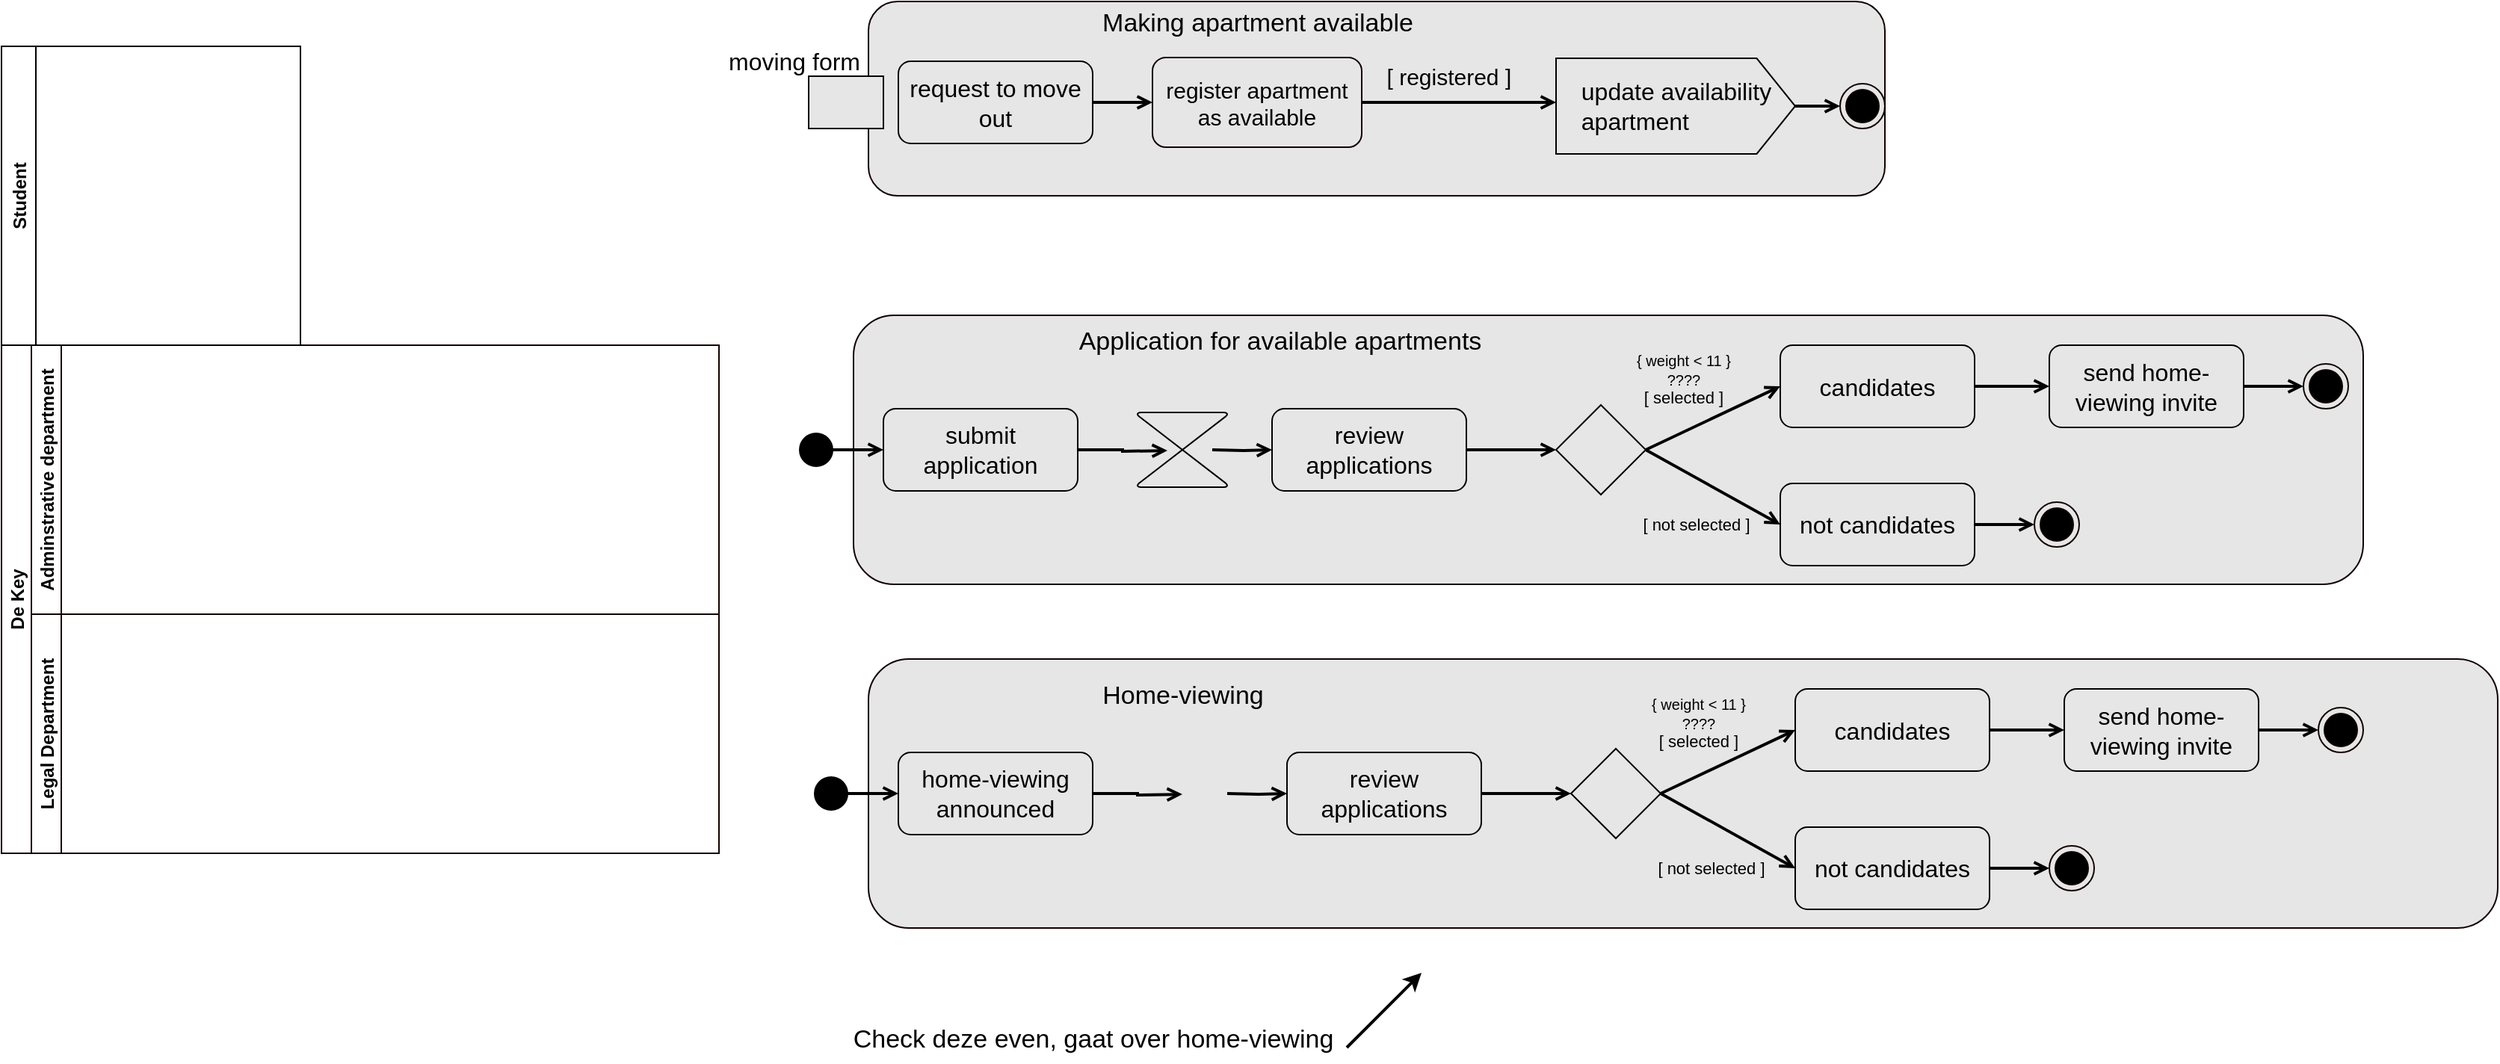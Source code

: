 <mxfile version="16.6.1" type="github">
  <diagram id="2KmrYP-xQT_wF9Lwto3m" name="Page-1">
    <mxGraphModel dx="1475" dy="952" grid="1" gridSize="10" guides="1" tooltips="1" connect="1" arrows="1" fold="1" page="1" pageScale="1" pageWidth="4681" pageHeight="3300" math="0" shadow="0">
      <root>
        <mxCell id="0" />
        <mxCell id="1" parent="0" />
        <mxCell id="f2Ed95oBEs6oWtpH4PC0-22" value="" style="rounded=1;whiteSpace=wrap;html=1;strokeColor=#120000;fillColor=#E6E6E6;gradientColor=none;labelBackgroundColor=#E6E6E6;" vertex="1" parent="1">
          <mxGeometry x="660" y="250" width="1010" height="180" as="geometry" />
        </mxCell>
        <mxCell id="f2Ed95oBEs6oWtpH4PC0-5" value="" style="rounded=1;whiteSpace=wrap;html=1;strokeColor=#120000;fillColor=#E6E6E6;gradientColor=none;labelBackgroundColor=#E6E6E6;" vertex="1" parent="1">
          <mxGeometry x="670" y="40" width="680" height="130" as="geometry" />
        </mxCell>
        <mxCell id="f2Ed95oBEs6oWtpH4PC0-46" style="edgeStyle=none;rounded=0;orthogonalLoop=1;jettySize=auto;html=1;entryX=0;entryY=0.5;entryDx=0;entryDy=0;fontSize=10;endArrow=open;endFill=0;strokeWidth=2;" edge="1" parent="1" target="f2Ed95oBEs6oWtpH4PC0-24">
          <mxGeometry relative="1" as="geometry">
            <mxPoint x="640" y="340" as="sourcePoint" />
          </mxGeometry>
        </mxCell>
        <mxCell id="HW9NstIydAIlGwlko2XY-2" value="" style="ellipse;html=1;shape=startState;fillColor=#000000;strokeColor=#030000;gradientColor=none;" parent="1" vertex="1">
          <mxGeometry x="620" y="325" width="30" height="30" as="geometry" />
        </mxCell>
        <mxCell id="HW9NstIydAIlGwlko2XY-4" value="" style="ellipse;html=1;shape=endState;fillColor=#000000;strokeColor=#120000;" parent="1" vertex="1">
          <mxGeometry x="1320" y="95" width="30" height="30" as="geometry" />
        </mxCell>
        <mxCell id="HW9NstIydAIlGwlko2XY-9" value="De Key" style="swimlane;childLayout=stackLayout;resizeParent=1;resizeParentMax=0;horizontal=0;startSize=20;horizontalStack=0;strokeColor=#120000;fillColor=none;gradientColor=none;" parent="1" vertex="1">
          <mxGeometry x="90" y="270" width="480" height="340" as="geometry" />
        </mxCell>
        <mxCell id="HW9NstIydAIlGwlko2XY-10" value="Adminstrative department" style="swimlane;startSize=20;horizontal=0;strokeColor=#120000;fillColor=none;gradientColor=none;" parent="HW9NstIydAIlGwlko2XY-9" vertex="1">
          <mxGeometry x="20" width="460" height="180" as="geometry">
            <mxRectangle x="20" width="460" height="20" as="alternateBounds" />
          </mxGeometry>
        </mxCell>
        <mxCell id="HW9NstIydAIlGwlko2XY-11" value="Legal Department" style="swimlane;startSize=20;horizontal=0;strokeColor=#120000;fillColor=none;gradientColor=none;" parent="HW9NstIydAIlGwlko2XY-9" vertex="1">
          <mxGeometry x="20" y="180" width="460" height="160" as="geometry" />
        </mxCell>
        <mxCell id="f2Ed95oBEs6oWtpH4PC0-2" value="Student" style="swimlane;horizontal=0;fontSize=12;" vertex="1" parent="1">
          <mxGeometry x="90" y="70" width="200" height="200" as="geometry" />
        </mxCell>
        <mxCell id="f2Ed95oBEs6oWtpH4PC0-17" style="edgeStyle=orthogonalEdgeStyle;rounded=0;orthogonalLoop=1;jettySize=auto;html=1;exitX=1;exitY=0.5;exitDx=0;exitDy=0;entryX=0;entryY=0.5;entryDx=0;entryDy=0;fontSize=16;endArrow=open;endFill=0;strokeWidth=2;" edge="1" parent="1" source="f2Ed95oBEs6oWtpH4PC0-11">
          <mxGeometry relative="1" as="geometry">
            <mxPoint x="1130" y="107.5" as="targetPoint" />
          </mxGeometry>
        </mxCell>
        <mxCell id="f2Ed95oBEs6oWtpH4PC0-11" value="&lt;font style=&quot;font-size: 15px&quot;&gt;register apartment &lt;br&gt;as available&lt;/font&gt;" style="rounded=1;whiteSpace=wrap;html=1;strokeColor=#120000;fillColor=none;gradientColor=none;" vertex="1" parent="1">
          <mxGeometry x="860" y="77.5" width="140" height="60" as="geometry" />
        </mxCell>
        <mxCell id="f2Ed95oBEs6oWtpH4PC0-12" value="Making apartment available" style="text;html=1;align=center;verticalAlign=middle;resizable=0;points=[];autosize=1;strokeColor=none;fillColor=none;fontSize=17;fontStyle=0" vertex="1" parent="1">
          <mxGeometry x="820" y="40" width="220" height="30" as="geometry" />
        </mxCell>
        <mxCell id="f2Ed95oBEs6oWtpH4PC0-14" value="" style="rounded=0;whiteSpace=wrap;html=1;labelBackgroundColor=#E6E6E6;fontSize=16;fillColor=#E6E6E6;" vertex="1" parent="1">
          <mxGeometry x="630" y="90" width="50" height="35" as="geometry" />
        </mxCell>
        <mxCell id="f2Ed95oBEs6oWtpH4PC0-16" style="edgeStyle=orthogonalEdgeStyle;rounded=0;orthogonalLoop=1;jettySize=auto;html=1;exitX=1;exitY=0.5;exitDx=0;exitDy=0;fontSize=16;strokeWidth=2;endArrow=open;endFill=0;entryX=0;entryY=0.5;entryDx=0;entryDy=0;" edge="1" parent="1" source="f2Ed95oBEs6oWtpH4PC0-15" target="f2Ed95oBEs6oWtpH4PC0-11">
          <mxGeometry relative="1" as="geometry">
            <mxPoint x="805" y="180" as="targetPoint" />
          </mxGeometry>
        </mxCell>
        <mxCell id="f2Ed95oBEs6oWtpH4PC0-15" value="&lt;meta charset=&quot;utf-8&quot;&gt;&lt;span style=&quot;color: rgb(0, 0, 0); font-family: helvetica; font-size: 16px; font-style: normal; font-weight: 400; letter-spacing: normal; text-align: center; text-indent: 0px; text-transform: none; word-spacing: 0px; display: inline; float: none;&quot;&gt;request to move out&lt;/span&gt;" style="rounded=1;whiteSpace=wrap;html=1;labelBackgroundColor=none;fontSize=16;fillColor=#E6E6E6;" vertex="1" parent="1">
          <mxGeometry x="690" y="80" width="130" height="55" as="geometry" />
        </mxCell>
        <mxCell id="f2Ed95oBEs6oWtpH4PC0-19" style="edgeStyle=orthogonalEdgeStyle;rounded=0;orthogonalLoop=1;jettySize=auto;html=1;exitX=1;exitY=0.5;exitDx=0;exitDy=0;exitPerimeter=0;entryX=0;entryY=0.5;entryDx=0;entryDy=0;fontSize=16;endArrow=open;endFill=0;strokeWidth=2;" edge="1" parent="1" source="f2Ed95oBEs6oWtpH4PC0-18" target="HW9NstIydAIlGwlko2XY-4">
          <mxGeometry relative="1" as="geometry" />
        </mxCell>
        <mxCell id="f2Ed95oBEs6oWtpH4PC0-18" value="&lt;span&gt;update availability&lt;br&gt;&lt;div style=&quot;text-align: left&quot;&gt;&lt;span&gt;apartment&lt;/span&gt;&lt;/div&gt;&lt;/span&gt;" style="html=1;shadow=0;dashed=0;align=center;verticalAlign=middle;shape=mxgraph.arrows2.arrow;dy=0;dx=25.76;notch=0;labelBackgroundColor=none;fontSize=16;fillColor=#E6E6E6;" vertex="1" parent="1">
          <mxGeometry x="1130" y="78" width="160" height="64" as="geometry" />
        </mxCell>
        <mxCell id="f2Ed95oBEs6oWtpH4PC0-20" value="moving form" style="text;html=1;align=center;verticalAlign=middle;resizable=0;points=[];autosize=1;strokeColor=none;fillColor=none;fontSize=16;" vertex="1" parent="1">
          <mxGeometry x="570" y="70" width="100" height="20" as="geometry" />
        </mxCell>
        <mxCell id="f2Ed95oBEs6oWtpH4PC0-21" value="[ registered ]&amp;nbsp;" style="text;html=1;align=center;verticalAlign=middle;resizable=0;points=[];autosize=1;strokeColor=none;fillColor=none;fontSize=15;" vertex="1" parent="1">
          <mxGeometry x="1010" y="80" width="100" height="20" as="geometry" />
        </mxCell>
        <mxCell id="f2Ed95oBEs6oWtpH4PC0-26" style="edgeStyle=orthogonalEdgeStyle;rounded=0;orthogonalLoop=1;jettySize=auto;html=1;exitX=1;exitY=0.5;exitDx=0;exitDy=0;fontSize=15;endArrow=open;endFill=0;strokeWidth=2;" edge="1" parent="1" source="f2Ed95oBEs6oWtpH4PC0-24">
          <mxGeometry relative="1" as="geometry">
            <mxPoint x="870" y="340.5" as="targetPoint" />
          </mxGeometry>
        </mxCell>
        <mxCell id="f2Ed95oBEs6oWtpH4PC0-24" value="&lt;span style=&quot;color: rgb(0 , 0 , 0) ; font-family: &amp;#34;helvetica&amp;#34; ; font-size: 16px ; font-style: normal ; font-weight: 400 ; letter-spacing: normal ; text-align: center ; text-indent: 0px ; text-transform: none ; word-spacing: 0px ; display: inline ; float: none&quot;&gt;submit application&lt;/span&gt;" style="rounded=1;whiteSpace=wrap;html=1;labelBackgroundColor=none;fontSize=16;fillColor=#E6E6E6;" vertex="1" parent="1">
          <mxGeometry x="680" y="312.5" width="130" height="55" as="geometry" />
        </mxCell>
        <mxCell id="f2Ed95oBEs6oWtpH4PC0-28" style="edgeStyle=orthogonalEdgeStyle;rounded=0;orthogonalLoop=1;jettySize=auto;html=1;fontSize=15;endArrow=open;endFill=0;strokeWidth=2;entryX=0;entryY=0.5;entryDx=0;entryDy=0;" edge="1" parent="1" target="f2Ed95oBEs6oWtpH4PC0-27">
          <mxGeometry relative="1" as="geometry">
            <mxPoint x="900" y="340" as="sourcePoint" />
            <mxPoint x="940" y="335" as="targetPoint" />
            <Array as="points" />
          </mxGeometry>
        </mxCell>
        <mxCell id="f2Ed95oBEs6oWtpH4PC0-25" value="" style="verticalLabelPosition=bottom;verticalAlign=top;html=1;shape=mxgraph.flowchart.collate;labelBackgroundColor=none;fontSize=15;fillColor=#E6E6E6;" vertex="1" parent="1">
          <mxGeometry x="850" y="315" width="60" height="50" as="geometry" />
        </mxCell>
        <mxCell id="f2Ed95oBEs6oWtpH4PC0-31" style="rounded=0;orthogonalLoop=1;jettySize=auto;html=1;exitX=1;exitY=0.5;exitDx=0;exitDy=0;entryX=0;entryY=0.5;entryDx=0;entryDy=0;fontSize=15;endArrow=open;endFill=0;strokeWidth=2;" edge="1" parent="1" source="f2Ed95oBEs6oWtpH4PC0-36" target="f2Ed95oBEs6oWtpH4PC0-29">
          <mxGeometry relative="1" as="geometry" />
        </mxCell>
        <mxCell id="f2Ed95oBEs6oWtpH4PC0-32" style="edgeStyle=none;rounded=0;orthogonalLoop=1;jettySize=auto;html=1;exitX=1;exitY=0.5;exitDx=0;exitDy=0;entryX=0;entryY=0.5;entryDx=0;entryDy=0;fontSize=15;endArrow=open;endFill=0;strokeWidth=2;" edge="1" parent="1" source="f2Ed95oBEs6oWtpH4PC0-36" target="f2Ed95oBEs6oWtpH4PC0-30">
          <mxGeometry relative="1" as="geometry" />
        </mxCell>
        <mxCell id="f2Ed95oBEs6oWtpH4PC0-40" style="edgeStyle=none;rounded=0;orthogonalLoop=1;jettySize=auto;html=1;exitX=1;exitY=0.5;exitDx=0;exitDy=0;entryX=0;entryY=0.5;entryDx=0;entryDy=0;fontSize=11;endArrow=open;endFill=0;strokeWidth=2;" edge="1" parent="1" source="f2Ed95oBEs6oWtpH4PC0-27" target="f2Ed95oBEs6oWtpH4PC0-36">
          <mxGeometry relative="1" as="geometry" />
        </mxCell>
        <mxCell id="f2Ed95oBEs6oWtpH4PC0-27" value="&lt;span style=&quot;color: rgb(0 , 0 , 0) ; font-family: &amp;#34;helvetica&amp;#34; ; font-size: 16px ; font-style: normal ; font-weight: 400 ; letter-spacing: normal ; text-align: center ; text-indent: 0px ; text-transform: none ; word-spacing: 0px ; display: inline ; float: none&quot;&gt;review applications&lt;/span&gt;" style="rounded=1;whiteSpace=wrap;html=1;labelBackgroundColor=none;fontSize=16;fillColor=#E6E6E6;" vertex="1" parent="1">
          <mxGeometry x="940" y="312.5" width="130" height="55" as="geometry" />
        </mxCell>
        <mxCell id="f2Ed95oBEs6oWtpH4PC0-44" style="edgeStyle=none;rounded=0;orthogonalLoop=1;jettySize=auto;html=1;exitX=1;exitY=0.5;exitDx=0;exitDy=0;entryX=0;entryY=0.5;entryDx=0;entryDy=0;fontSize=10;endArrow=open;endFill=0;strokeWidth=2;" edge="1" parent="1" source="f2Ed95oBEs6oWtpH4PC0-29" target="f2Ed95oBEs6oWtpH4PC0-41">
          <mxGeometry relative="1" as="geometry" />
        </mxCell>
        <mxCell id="f2Ed95oBEs6oWtpH4PC0-29" value="&lt;span style=&quot;color: rgb(0 , 0 , 0) ; font-family: &amp;#34;helvetica&amp;#34; ; font-size: 16px ; font-style: normal ; font-weight: 400 ; letter-spacing: normal ; text-align: center ; text-indent: 0px ; text-transform: none ; word-spacing: 0px ; display: inline ; float: none&quot;&gt;candidates&lt;/span&gt;" style="rounded=1;whiteSpace=wrap;html=1;labelBackgroundColor=none;fontSize=16;fillColor=#E6E6E6;" vertex="1" parent="1">
          <mxGeometry x="1280" y="270" width="130" height="55" as="geometry" />
        </mxCell>
        <mxCell id="f2Ed95oBEs6oWtpH4PC0-53" style="edgeStyle=none;rounded=0;orthogonalLoop=1;jettySize=auto;html=1;exitX=1;exitY=0.5;exitDx=0;exitDy=0;entryX=0;entryY=0.5;entryDx=0;entryDy=0;fontSize=17;endArrow=open;endFill=0;strokeWidth=2;" edge="1" parent="1" source="f2Ed95oBEs6oWtpH4PC0-30" target="f2Ed95oBEs6oWtpH4PC0-49">
          <mxGeometry relative="1" as="geometry" />
        </mxCell>
        <mxCell id="f2Ed95oBEs6oWtpH4PC0-30" value="&lt;span style=&quot;color: rgb(0 , 0 , 0) ; font-family: &amp;#34;helvetica&amp;#34; ; font-size: 16px ; font-style: normal ; font-weight: 400 ; letter-spacing: normal ; text-align: center ; text-indent: 0px ; text-transform: none ; word-spacing: 0px ; display: inline ; float: none&quot;&gt;not candidates&lt;/span&gt;" style="rounded=1;whiteSpace=wrap;html=1;labelBackgroundColor=none;fontSize=16;fillColor=#E6E6E6;" vertex="1" parent="1">
          <mxGeometry x="1280" y="362.5" width="130" height="55" as="geometry" />
        </mxCell>
        <mxCell id="f2Ed95oBEs6oWtpH4PC0-33" value="[ not selected&amp;nbsp;]&amp;nbsp;" style="text;html=1;align=center;verticalAlign=middle;resizable=0;points=[];autosize=1;strokeColor=none;fillColor=none;fontSize=11;" vertex="1" parent="1">
          <mxGeometry x="1180" y="380" width="90" height="20" as="geometry" />
        </mxCell>
        <mxCell id="f2Ed95oBEs6oWtpH4PC0-34" value="[ selected ]" style="text;html=1;align=center;verticalAlign=middle;resizable=0;points=[];autosize=1;strokeColor=none;fillColor=none;fontSize=11;" vertex="1" parent="1">
          <mxGeometry x="1180" y="295" width="70" height="20" as="geometry" />
        </mxCell>
        <mxCell id="f2Ed95oBEs6oWtpH4PC0-36" value="" style="rhombus;whiteSpace=wrap;html=1;labelBackgroundColor=none;fontSize=11;fillColor=#E6E6E6;" vertex="1" parent="1">
          <mxGeometry x="1130" y="310" width="60" height="60" as="geometry" />
        </mxCell>
        <mxCell id="f2Ed95oBEs6oWtpH4PC0-45" style="edgeStyle=none;rounded=0;orthogonalLoop=1;jettySize=auto;html=1;exitX=1;exitY=0.5;exitDx=0;exitDy=0;fontSize=10;endArrow=open;endFill=0;strokeWidth=2;" edge="1" parent="1" source="f2Ed95oBEs6oWtpH4PC0-41" target="f2Ed95oBEs6oWtpH4PC0-43">
          <mxGeometry relative="1" as="geometry" />
        </mxCell>
        <mxCell id="f2Ed95oBEs6oWtpH4PC0-41" value="&lt;span style=&quot;color: rgb(0 , 0 , 0) ; font-family: &amp;#34;helvetica&amp;#34; ; font-size: 16px ; font-style: normal ; font-weight: 400 ; letter-spacing: normal ; text-align: center ; text-indent: 0px ; text-transform: none ; word-spacing: 0px ; display: inline ; float: none&quot;&gt;send home-viewing invite&lt;/span&gt;" style="rounded=1;whiteSpace=wrap;html=1;labelBackgroundColor=none;fontSize=16;fillColor=#E6E6E6;" vertex="1" parent="1">
          <mxGeometry x="1460" y="270" width="130" height="55" as="geometry" />
        </mxCell>
        <mxCell id="f2Ed95oBEs6oWtpH4PC0-42" value="{ weight &amp;lt; 11 }" style="text;html=1;align=center;verticalAlign=middle;resizable=0;points=[];autosize=1;strokeColor=none;fillColor=none;fontSize=10;" vertex="1" parent="1">
          <mxGeometry x="1175" y="270" width="80" height="20" as="geometry" />
        </mxCell>
        <mxCell id="f2Ed95oBEs6oWtpH4PC0-43" value="" style="ellipse;html=1;shape=endState;fillColor=#000000;strokeColor=#120000;" vertex="1" parent="1">
          <mxGeometry x="1630" y="282.5" width="30" height="30" as="geometry" />
        </mxCell>
        <mxCell id="f2Ed95oBEs6oWtpH4PC0-48" value="????" style="text;html=1;align=center;verticalAlign=middle;resizable=0;points=[];autosize=1;strokeColor=none;fillColor=none;fontSize=10;" vertex="1" parent="1">
          <mxGeometry x="1195" y="282.5" width="40" height="20" as="geometry" />
        </mxCell>
        <mxCell id="f2Ed95oBEs6oWtpH4PC0-49" value="" style="ellipse;html=1;shape=endState;fillColor=#000000;strokeColor=#120000;" vertex="1" parent="1">
          <mxGeometry x="1450" y="375" width="30" height="30" as="geometry" />
        </mxCell>
        <mxCell id="f2Ed95oBEs6oWtpH4PC0-50" value="Application for available apartments" style="text;html=1;align=center;verticalAlign=middle;resizable=0;points=[];autosize=1;strokeColor=none;fillColor=none;fontSize=17;" vertex="1" parent="1">
          <mxGeometry x="800" y="252.5" width="290" height="30" as="geometry" />
        </mxCell>
        <mxCell id="f2Ed95oBEs6oWtpH4PC0-54" value="" style="rounded=1;whiteSpace=wrap;html=1;strokeColor=#120000;fillColor=#E6E6E6;gradientColor=none;labelBackgroundColor=#E6E6E6;" vertex="1" parent="1">
          <mxGeometry x="670" y="480" width="1090" height="180" as="geometry" />
        </mxCell>
        <mxCell id="f2Ed95oBEs6oWtpH4PC0-55" style="edgeStyle=none;rounded=0;orthogonalLoop=1;jettySize=auto;html=1;entryX=0;entryY=0.5;entryDx=0;entryDy=0;fontSize=10;endArrow=open;endFill=0;strokeWidth=2;" edge="1" parent="1" target="f2Ed95oBEs6oWtpH4PC0-58">
          <mxGeometry relative="1" as="geometry">
            <mxPoint x="650" y="570" as="sourcePoint" />
          </mxGeometry>
        </mxCell>
        <mxCell id="f2Ed95oBEs6oWtpH4PC0-56" value="" style="ellipse;html=1;shape=startState;fillColor=#000000;strokeColor=#030000;gradientColor=none;" vertex="1" parent="1">
          <mxGeometry x="630" y="555" width="30" height="30" as="geometry" />
        </mxCell>
        <mxCell id="f2Ed95oBEs6oWtpH4PC0-57" style="edgeStyle=orthogonalEdgeStyle;rounded=0;orthogonalLoop=1;jettySize=auto;html=1;exitX=1;exitY=0.5;exitDx=0;exitDy=0;fontSize=15;endArrow=open;endFill=0;strokeWidth=2;" edge="1" parent="1" source="f2Ed95oBEs6oWtpH4PC0-58">
          <mxGeometry relative="1" as="geometry">
            <mxPoint x="880" y="570.5" as="targetPoint" />
          </mxGeometry>
        </mxCell>
        <mxCell id="f2Ed95oBEs6oWtpH4PC0-58" value="&lt;span style=&quot;color: rgb(0 , 0 , 0) ; font-family: &amp;#34;helvetica&amp;#34; ; font-size: 16px ; font-style: normal ; font-weight: 400 ; letter-spacing: normal ; text-align: center ; text-indent: 0px ; text-transform: none ; word-spacing: 0px ; display: inline ; float: none&quot;&gt;home-viewing&lt;br&gt;announced&lt;br&gt;&lt;/span&gt;" style="rounded=1;whiteSpace=wrap;html=1;labelBackgroundColor=none;fontSize=16;fillColor=#E6E6E6;" vertex="1" parent="1">
          <mxGeometry x="690" y="542.5" width="130" height="55" as="geometry" />
        </mxCell>
        <mxCell id="f2Ed95oBEs6oWtpH4PC0-59" style="edgeStyle=orthogonalEdgeStyle;rounded=0;orthogonalLoop=1;jettySize=auto;html=1;fontSize=15;endArrow=open;endFill=0;strokeWidth=2;entryX=0;entryY=0.5;entryDx=0;entryDy=0;" edge="1" parent="1" target="f2Ed95oBEs6oWtpH4PC0-64">
          <mxGeometry relative="1" as="geometry">
            <mxPoint x="910" y="570" as="sourcePoint" />
            <mxPoint x="950" y="565" as="targetPoint" />
            <Array as="points" />
          </mxGeometry>
        </mxCell>
        <mxCell id="f2Ed95oBEs6oWtpH4PC0-61" style="rounded=0;orthogonalLoop=1;jettySize=auto;html=1;exitX=1;exitY=0.5;exitDx=0;exitDy=0;entryX=0;entryY=0.5;entryDx=0;entryDy=0;fontSize=15;endArrow=open;endFill=0;strokeWidth=2;" edge="1" parent="1" source="f2Ed95oBEs6oWtpH4PC0-71" target="f2Ed95oBEs6oWtpH4PC0-66">
          <mxGeometry relative="1" as="geometry" />
        </mxCell>
        <mxCell id="f2Ed95oBEs6oWtpH4PC0-62" style="edgeStyle=none;rounded=0;orthogonalLoop=1;jettySize=auto;html=1;exitX=1;exitY=0.5;exitDx=0;exitDy=0;entryX=0;entryY=0.5;entryDx=0;entryDy=0;fontSize=15;endArrow=open;endFill=0;strokeWidth=2;" edge="1" parent="1" source="f2Ed95oBEs6oWtpH4PC0-71" target="f2Ed95oBEs6oWtpH4PC0-68">
          <mxGeometry relative="1" as="geometry" />
        </mxCell>
        <mxCell id="f2Ed95oBEs6oWtpH4PC0-63" style="edgeStyle=none;rounded=0;orthogonalLoop=1;jettySize=auto;html=1;exitX=1;exitY=0.5;exitDx=0;exitDy=0;entryX=0;entryY=0.5;entryDx=0;entryDy=0;fontSize=11;endArrow=open;endFill=0;strokeWidth=2;" edge="1" parent="1" source="f2Ed95oBEs6oWtpH4PC0-64" target="f2Ed95oBEs6oWtpH4PC0-71">
          <mxGeometry relative="1" as="geometry" />
        </mxCell>
        <mxCell id="f2Ed95oBEs6oWtpH4PC0-64" value="&lt;span style=&quot;color: rgb(0 , 0 , 0) ; font-family: &amp;#34;helvetica&amp;#34; ; font-size: 16px ; font-style: normal ; font-weight: 400 ; letter-spacing: normal ; text-align: center ; text-indent: 0px ; text-transform: none ; word-spacing: 0px ; display: inline ; float: none&quot;&gt;review applications&lt;/span&gt;" style="rounded=1;whiteSpace=wrap;html=1;labelBackgroundColor=none;fontSize=16;fillColor=#E6E6E6;" vertex="1" parent="1">
          <mxGeometry x="950" y="542.5" width="130" height="55" as="geometry" />
        </mxCell>
        <mxCell id="f2Ed95oBEs6oWtpH4PC0-65" style="edgeStyle=none;rounded=0;orthogonalLoop=1;jettySize=auto;html=1;exitX=1;exitY=0.5;exitDx=0;exitDy=0;entryX=0;entryY=0.5;entryDx=0;entryDy=0;fontSize=10;endArrow=open;endFill=0;strokeWidth=2;" edge="1" parent="1" source="f2Ed95oBEs6oWtpH4PC0-66" target="f2Ed95oBEs6oWtpH4PC0-73">
          <mxGeometry relative="1" as="geometry" />
        </mxCell>
        <mxCell id="f2Ed95oBEs6oWtpH4PC0-66" value="&lt;span style=&quot;color: rgb(0 , 0 , 0) ; font-family: &amp;#34;helvetica&amp;#34; ; font-size: 16px ; font-style: normal ; font-weight: 400 ; letter-spacing: normal ; text-align: center ; text-indent: 0px ; text-transform: none ; word-spacing: 0px ; display: inline ; float: none&quot;&gt;candidates&lt;/span&gt;" style="rounded=1;whiteSpace=wrap;html=1;labelBackgroundColor=none;fontSize=16;fillColor=#E6E6E6;" vertex="1" parent="1">
          <mxGeometry x="1290" y="500" width="130" height="55" as="geometry" />
        </mxCell>
        <mxCell id="f2Ed95oBEs6oWtpH4PC0-67" style="edgeStyle=none;rounded=0;orthogonalLoop=1;jettySize=auto;html=1;exitX=1;exitY=0.5;exitDx=0;exitDy=0;entryX=0;entryY=0.5;entryDx=0;entryDy=0;fontSize=17;endArrow=open;endFill=0;strokeWidth=2;" edge="1" parent="1" source="f2Ed95oBEs6oWtpH4PC0-68" target="f2Ed95oBEs6oWtpH4PC0-77">
          <mxGeometry relative="1" as="geometry" />
        </mxCell>
        <mxCell id="f2Ed95oBEs6oWtpH4PC0-68" value="&lt;span style=&quot;color: rgb(0 , 0 , 0) ; font-family: &amp;#34;helvetica&amp;#34; ; font-size: 16px ; font-style: normal ; font-weight: 400 ; letter-spacing: normal ; text-align: center ; text-indent: 0px ; text-transform: none ; word-spacing: 0px ; display: inline ; float: none&quot;&gt;not candidates&lt;/span&gt;" style="rounded=1;whiteSpace=wrap;html=1;labelBackgroundColor=none;fontSize=16;fillColor=#E6E6E6;" vertex="1" parent="1">
          <mxGeometry x="1290" y="592.5" width="130" height="55" as="geometry" />
        </mxCell>
        <mxCell id="f2Ed95oBEs6oWtpH4PC0-69" value="[ not selected&amp;nbsp;]&amp;nbsp;" style="text;html=1;align=center;verticalAlign=middle;resizable=0;points=[];autosize=1;strokeColor=none;fillColor=none;fontSize=11;" vertex="1" parent="1">
          <mxGeometry x="1190" y="610" width="90" height="20" as="geometry" />
        </mxCell>
        <mxCell id="f2Ed95oBEs6oWtpH4PC0-70" value="[ selected ]" style="text;html=1;align=center;verticalAlign=middle;resizable=0;points=[];autosize=1;strokeColor=none;fillColor=none;fontSize=11;" vertex="1" parent="1">
          <mxGeometry x="1190" y="525" width="70" height="20" as="geometry" />
        </mxCell>
        <mxCell id="f2Ed95oBEs6oWtpH4PC0-71" value="" style="rhombus;whiteSpace=wrap;html=1;labelBackgroundColor=none;fontSize=11;fillColor=#E6E6E6;" vertex="1" parent="1">
          <mxGeometry x="1140" y="540" width="60" height="60" as="geometry" />
        </mxCell>
        <mxCell id="f2Ed95oBEs6oWtpH4PC0-72" style="edgeStyle=none;rounded=0;orthogonalLoop=1;jettySize=auto;html=1;exitX=1;exitY=0.5;exitDx=0;exitDy=0;fontSize=10;endArrow=open;endFill=0;strokeWidth=2;" edge="1" parent="1" source="f2Ed95oBEs6oWtpH4PC0-73" target="f2Ed95oBEs6oWtpH4PC0-75">
          <mxGeometry relative="1" as="geometry" />
        </mxCell>
        <mxCell id="f2Ed95oBEs6oWtpH4PC0-73" value="&lt;span style=&quot;color: rgb(0 , 0 , 0) ; font-family: &amp;#34;helvetica&amp;#34; ; font-size: 16px ; font-style: normal ; font-weight: 400 ; letter-spacing: normal ; text-align: center ; text-indent: 0px ; text-transform: none ; word-spacing: 0px ; display: inline ; float: none&quot;&gt;send home-viewing invite&lt;/span&gt;" style="rounded=1;whiteSpace=wrap;html=1;labelBackgroundColor=none;fontSize=16;fillColor=#E6E6E6;" vertex="1" parent="1">
          <mxGeometry x="1470" y="500" width="130" height="55" as="geometry" />
        </mxCell>
        <mxCell id="f2Ed95oBEs6oWtpH4PC0-74" value="{ weight &amp;lt; 11 }" style="text;html=1;align=center;verticalAlign=middle;resizable=0;points=[];autosize=1;strokeColor=none;fillColor=none;fontSize=10;" vertex="1" parent="1">
          <mxGeometry x="1185" y="500" width="80" height="20" as="geometry" />
        </mxCell>
        <mxCell id="f2Ed95oBEs6oWtpH4PC0-75" value="" style="ellipse;html=1;shape=endState;fillColor=#000000;strokeColor=#120000;" vertex="1" parent="1">
          <mxGeometry x="1640" y="512.5" width="30" height="30" as="geometry" />
        </mxCell>
        <mxCell id="f2Ed95oBEs6oWtpH4PC0-76" value="????" style="text;html=1;align=center;verticalAlign=middle;resizable=0;points=[];autosize=1;strokeColor=none;fillColor=none;fontSize=10;" vertex="1" parent="1">
          <mxGeometry x="1205" y="512.5" width="40" height="20" as="geometry" />
        </mxCell>
        <mxCell id="f2Ed95oBEs6oWtpH4PC0-77" value="" style="ellipse;html=1;shape=endState;fillColor=#000000;strokeColor=#120000;" vertex="1" parent="1">
          <mxGeometry x="1460" y="605" width="30" height="30" as="geometry" />
        </mxCell>
        <mxCell id="f2Ed95oBEs6oWtpH4PC0-78" value="Home-viewing" style="text;html=1;align=center;verticalAlign=middle;resizable=0;points=[];autosize=1;strokeColor=none;fillColor=none;fontSize=17;" vertex="1" parent="1">
          <mxGeometry x="820" y="490" width="120" height="30" as="geometry" />
        </mxCell>
        <mxCell id="f2Ed95oBEs6oWtpH4PC0-79" value="Check deze even, gaat over home-viewing" style="text;html=1;align=center;verticalAlign=middle;resizable=0;points=[];autosize=1;strokeColor=none;fillColor=none;fontSize=17;" vertex="1" parent="1">
          <mxGeometry x="650" y="720" width="340" height="30" as="geometry" />
        </mxCell>
        <mxCell id="f2Ed95oBEs6oWtpH4PC0-81" value="" style="endArrow=classic;html=1;rounded=0;fontSize=17;strokeWidth=2;" edge="1" parent="1">
          <mxGeometry width="50" height="50" relative="1" as="geometry">
            <mxPoint x="990" y="740" as="sourcePoint" />
            <mxPoint x="1040" y="690" as="targetPoint" />
          </mxGeometry>
        </mxCell>
      </root>
    </mxGraphModel>
  </diagram>
</mxfile>
